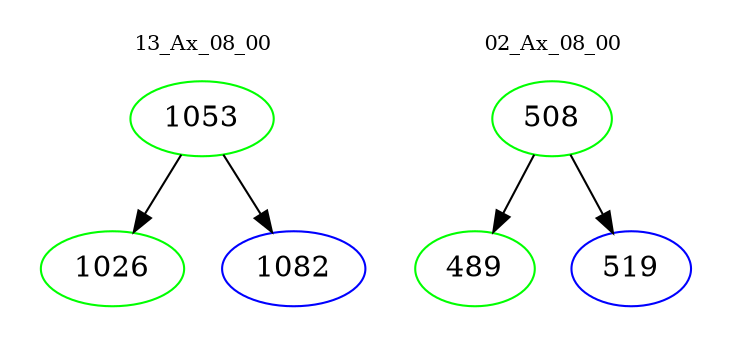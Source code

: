 digraph{
subgraph cluster_0 {
color = white
label = "13_Ax_08_00";
fontsize=10;
T0_1053 [label="1053", color="green"]
T0_1053 -> T0_1026 [color="black"]
T0_1026 [label="1026", color="green"]
T0_1053 -> T0_1082 [color="black"]
T0_1082 [label="1082", color="blue"]
}
subgraph cluster_1 {
color = white
label = "02_Ax_08_00";
fontsize=10;
T1_508 [label="508", color="green"]
T1_508 -> T1_489 [color="black"]
T1_489 [label="489", color="green"]
T1_508 -> T1_519 [color="black"]
T1_519 [label="519", color="blue"]
}
}
